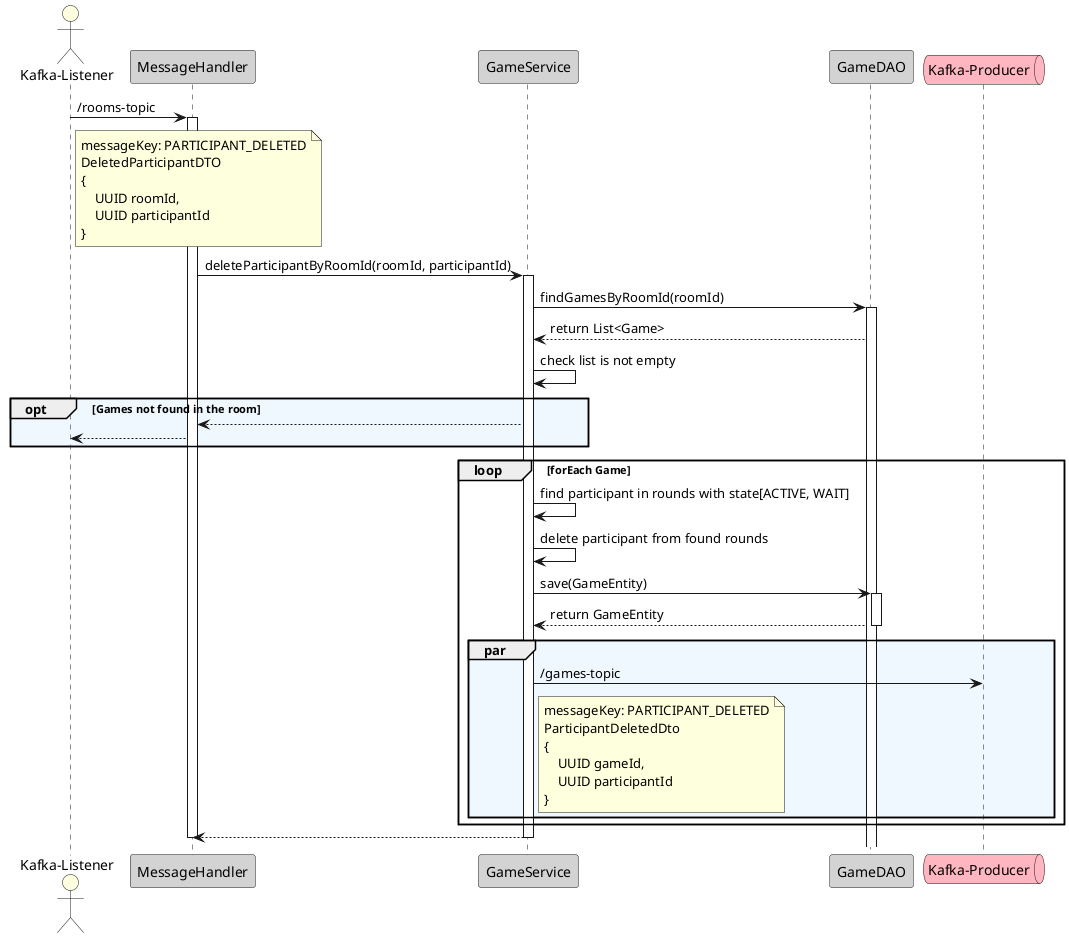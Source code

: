 @startuml

actor "Kafka-Listener" as a #LightYellow
participant "MessageHandler" as handler #LightGray
participant "GameService" as service #LightGray
participant "GameDAO" as dao #LightGray
queue "Kafka-Producer" as kafkaProducer #LightPink

a -> handler: /rooms-topic
note right a
messageKey: PARTICIPANT_DELETED
DeletedParticipantDTO
{
    UUID roomId,
    UUID participantId
}
end note
activate handler


handler -> service: deleteParticipantByRoomId(roomId, participantId)
activate service
service -> dao: findGamesByRoomId(roomId)
activate dao
dao --> service: return List<Game>

service -> service: check list is not empty

opt #AliceBlue Games not found in the room
    service --> handler
    handler --> a
end

loop forEach Game
    service -> service: find participant in rounds with state[ACTIVE, WAIT]
    service -> service: delete participant from found rounds
    service -> dao: save(GameEntity)
    activate dao
    dao --> service: return GameEntity
    deactivate dao

    par #AliceBlue
        service -> kafkaProducer: /games-topic
        note right service
        messageKey: PARTICIPANT_DELETED
        ParticipantDeletedDto
        {
            UUID gameId,
            UUID participantId
        }
        end note
    end
end

service --> handler
deactivate service
deactivate handler

@enduml
